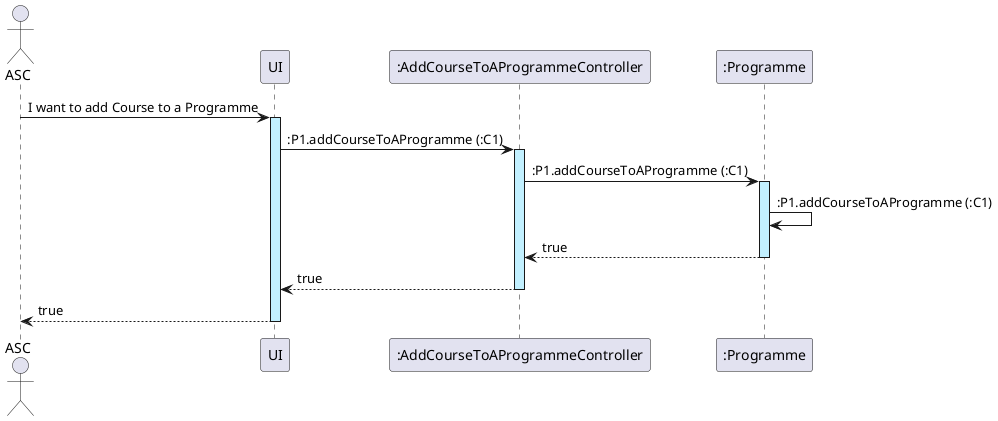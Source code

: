 @startuml
actor ASC

ASC -> UI ++ #application : I want to add Course to a Programme


UI -> ":AddCourseToAProgrammeController" ++ #application : :P1.addCourseToAProgramme (:C1)

":AddCourseToAProgrammeController" -> ":Programme" ++ #application : :P1.addCourseToAProgramme (:C1)

":Programme" -> ":Programme"  #application : :P1.addCourseToAProgramme (:C1)

":Programme" --> ":AddCourseToAProgrammeController" --: true

":AddCourseToAProgrammeController" --> UI  --: true

UI --> ASC --: true

@enduml